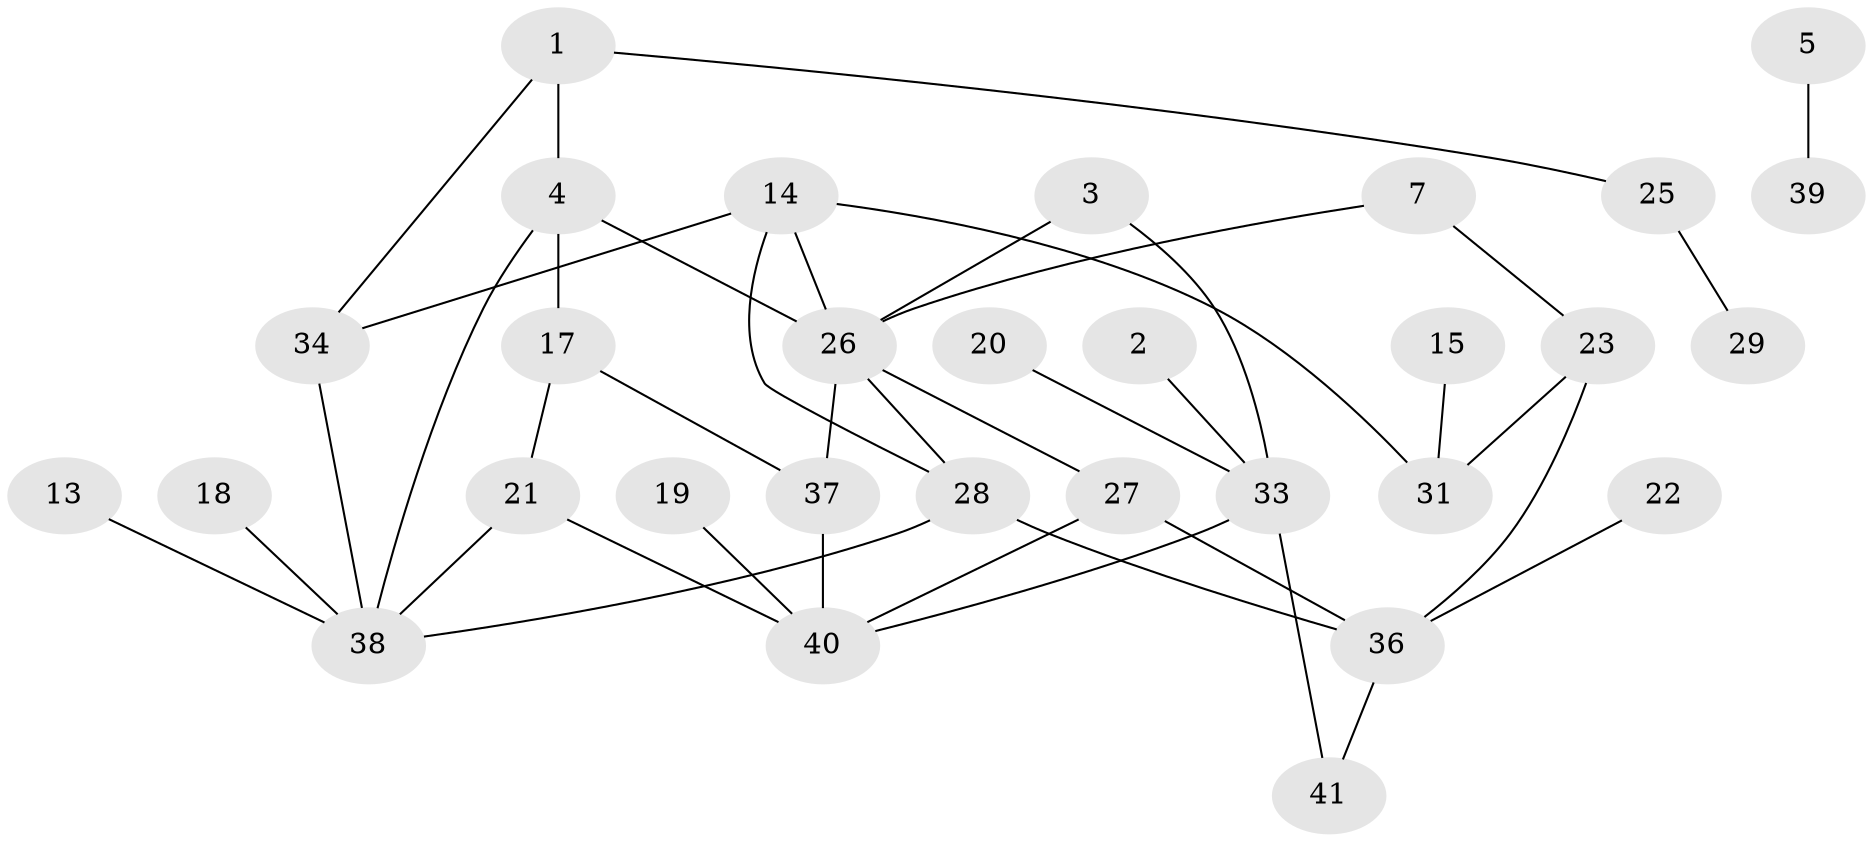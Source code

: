// original degree distribution, {1: 0.2962962962962963, 4: 0.13580246913580246, 2: 0.2345679012345679, 3: 0.18518518518518517, 5: 0.037037037037037035, 0: 0.1111111111111111}
// Generated by graph-tools (version 1.1) at 2025/49/03/09/25 03:49:03]
// undirected, 30 vertices, 41 edges
graph export_dot {
graph [start="1"]
  node [color=gray90,style=filled];
  1;
  2;
  3;
  4;
  5;
  7;
  13;
  14;
  15;
  17;
  18;
  19;
  20;
  21;
  22;
  23;
  25;
  26;
  27;
  28;
  29;
  31;
  33;
  34;
  36;
  37;
  38;
  39;
  40;
  41;
  1 -- 4 [weight=1.0];
  1 -- 25 [weight=1.0];
  1 -- 34 [weight=1.0];
  2 -- 33 [weight=1.0];
  3 -- 26 [weight=1.0];
  3 -- 33 [weight=1.0];
  4 -- 17 [weight=1.0];
  4 -- 26 [weight=1.0];
  4 -- 38 [weight=1.0];
  5 -- 39 [weight=1.0];
  7 -- 23 [weight=1.0];
  7 -- 26 [weight=1.0];
  13 -- 38 [weight=1.0];
  14 -- 26 [weight=1.0];
  14 -- 28 [weight=1.0];
  14 -- 31 [weight=1.0];
  14 -- 34 [weight=1.0];
  15 -- 31 [weight=1.0];
  17 -- 21 [weight=1.0];
  17 -- 37 [weight=1.0];
  18 -- 38 [weight=1.0];
  19 -- 40 [weight=1.0];
  20 -- 33 [weight=1.0];
  21 -- 38 [weight=1.0];
  21 -- 40 [weight=1.0];
  22 -- 36 [weight=1.0];
  23 -- 31 [weight=1.0];
  23 -- 36 [weight=1.0];
  25 -- 29 [weight=1.0];
  26 -- 27 [weight=1.0];
  26 -- 28 [weight=1.0];
  26 -- 37 [weight=1.0];
  27 -- 36 [weight=1.0];
  27 -- 40 [weight=1.0];
  28 -- 36 [weight=1.0];
  28 -- 38 [weight=1.0];
  33 -- 40 [weight=1.0];
  33 -- 41 [weight=1.0];
  34 -- 38 [weight=1.0];
  36 -- 41 [weight=1.0];
  37 -- 40 [weight=1.0];
}
